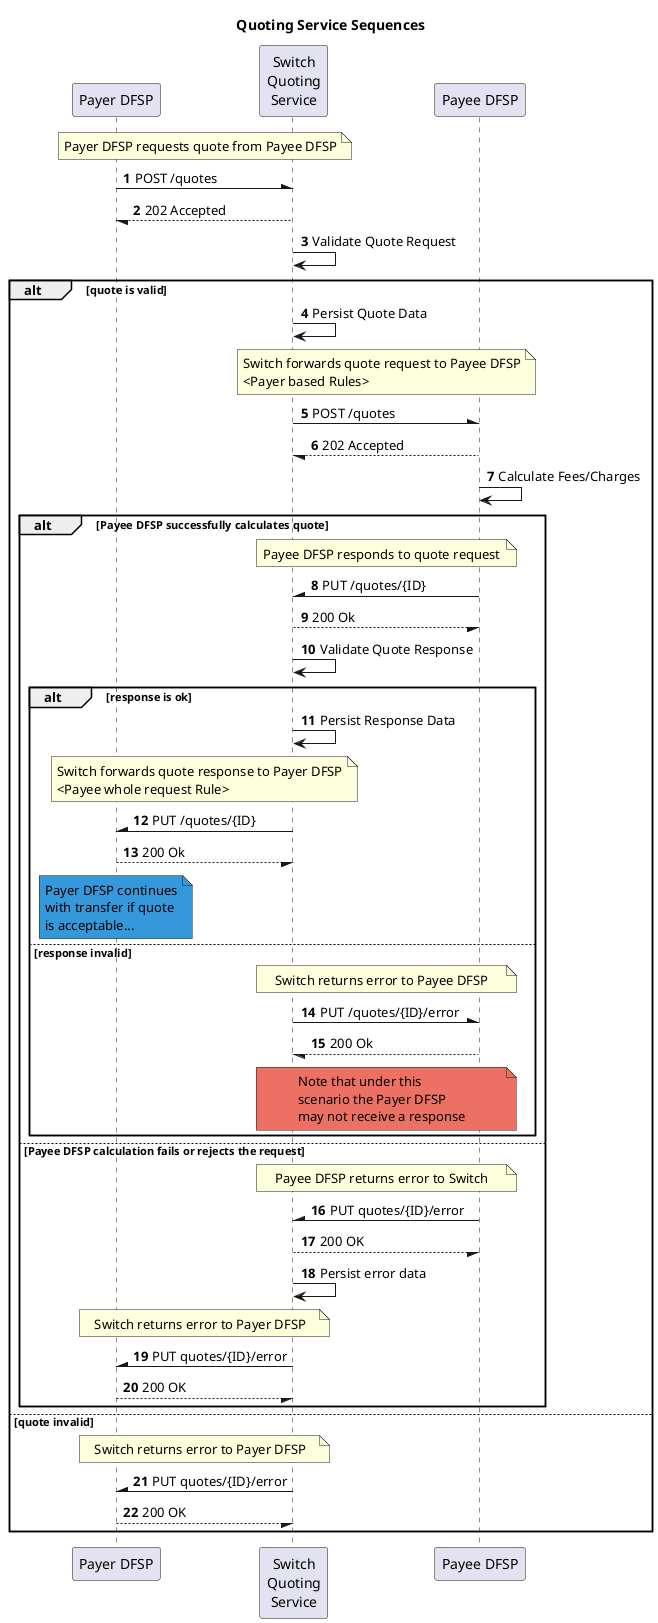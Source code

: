 @startuml
Title Quoting Service Sequences
participant "Payer DFSP"
participant "Switch\nQuoting\nService" as Switch
participant "Payee DFSP"

autonumber
note over "Payer DFSP", Switch: Payer DFSP requests quote from Payee DFSP
"Payer DFSP" -\ Switch: POST /quotes
Switch --/ "Payer DFSP": 202 Accepted
Switch -> Switch: Validate Quote Request

alt quote is valid
    
    Switch -> Switch: Persist Quote Data
    note over Switch, "Payee DFSP": Switch forwards quote request to Payee DFSP\n<Payer based Rules> 
    Switch -\ "Payee DFSP": POST /quotes
    "Payee DFSP" --/ Switch: 202 Accepted
    "Payee DFSP" -> "Payee DFSP": Calculate Fees/Charges
    
    alt Payee DFSP successfully calculates quote
    
        note over "Payee DFSP", Switch: Payee DFSP responds to quote request
        "Payee DFSP" -\ Switch: PUT /quotes/{ID}
        Switch --/ "Payee DFSP": 200 Ok
        
        Switch -> Switch: Validate Quote Response
        
        alt response is ok
        
            Switch -> Switch: Persist Response Data
            
            note over Switch, "Payer DFSP": Switch forwards quote response to Payer DFSP\n<Payee \ whole request Rule>
            
            Switch -\ "Payer DFSP": PUT /quotes/{ID}
            "Payer DFSP" --/ Switch: 200 Ok
            
            note over "Payer DFSP" #3498db: Payer DFSP continues\nwith transfer if quote\nis acceptable...
        else response invalid
        
            note over Switch, "Payee DFSP": Switch returns error to Payee DFSP
        
            Switch -\ "Payee DFSP": PUT /quotes/{ID}/error
            "Payee DFSP" --/ Switch : 200 Ok
            
            note over Switch, "Payee DFSP" #ec7063: Note that under this\nscenario the Payer DFSP\nmay not receive a response
        
        end
    else Payee DFSP calculation fails or rejects the request
    
        note over "Payee DFSP", Switch: Payee DFSP returns error to Switch
    
        "Payee DFSP" -\ Switch: PUT quotes/{ID}/error
        Switch --/ "Payee DFSP": 200 OK
        Switch -> Switch: Persist error data
        
        note over "Payer DFSP", Switch: Switch returns error to Payer DFSP
        
        Switch -\ "Payer DFSP": PUT quotes/{ID}/error
        "Payer DFSP" --/ Switch: 200 OK
    
    end
else quote invalid
    note over "Payer DFSP", Switch: Switch returns error to Payer DFSP
    Switch -\ "Payer DFSP": PUT quotes/{ID}/error
    "Payer DFSP" --/ Switch: 200 OK
end
@enduml
